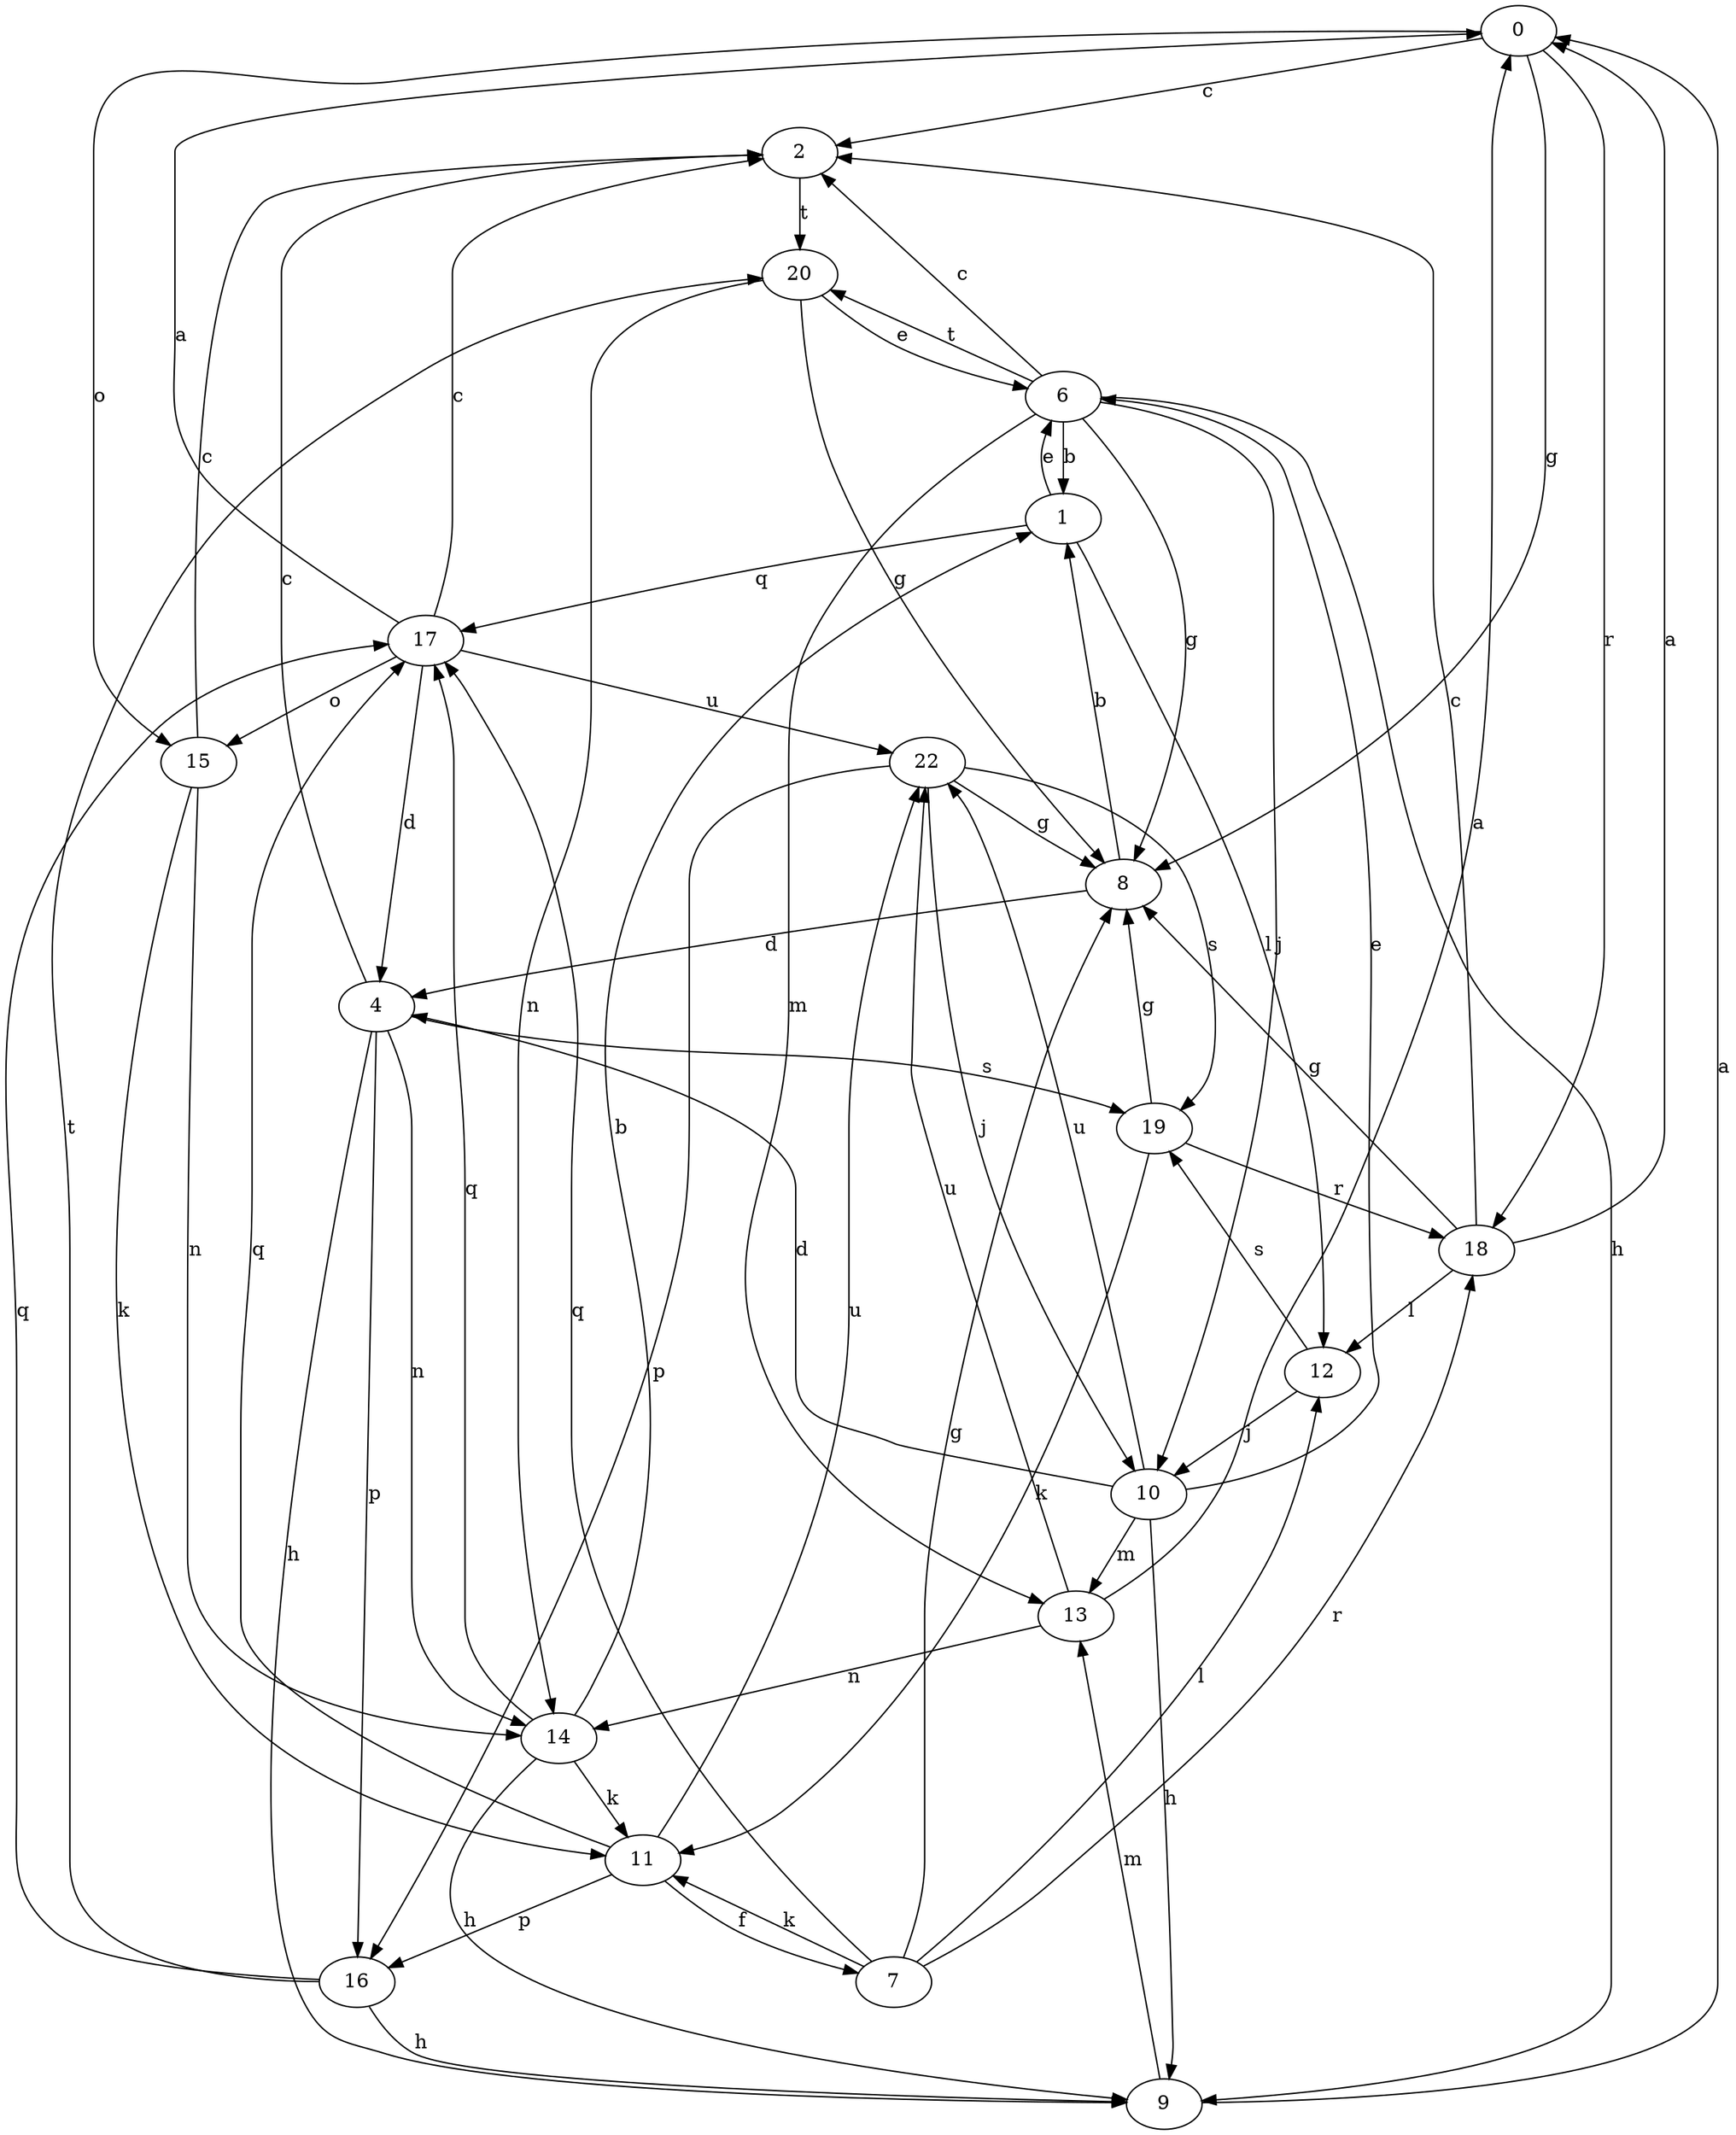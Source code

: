 strict digraph  {
0;
1;
2;
4;
6;
7;
8;
9;
10;
11;
12;
13;
14;
15;
16;
17;
18;
19;
20;
22;
0 -> 2  [label=c];
0 -> 8  [label=g];
0 -> 15  [label=o];
0 -> 18  [label=r];
1 -> 6  [label=e];
1 -> 12  [label=l];
1 -> 17  [label=q];
2 -> 20  [label=t];
4 -> 2  [label=c];
4 -> 9  [label=h];
4 -> 14  [label=n];
4 -> 16  [label=p];
4 -> 19  [label=s];
6 -> 1  [label=b];
6 -> 2  [label=c];
6 -> 8  [label=g];
6 -> 9  [label=h];
6 -> 10  [label=j];
6 -> 13  [label=m];
6 -> 20  [label=t];
7 -> 8  [label=g];
7 -> 11  [label=k];
7 -> 12  [label=l];
7 -> 17  [label=q];
7 -> 18  [label=r];
8 -> 1  [label=b];
8 -> 4  [label=d];
9 -> 0  [label=a];
9 -> 13  [label=m];
10 -> 4  [label=d];
10 -> 6  [label=e];
10 -> 9  [label=h];
10 -> 13  [label=m];
10 -> 22  [label=u];
11 -> 7  [label=f];
11 -> 16  [label=p];
11 -> 17  [label=q];
11 -> 22  [label=u];
12 -> 10  [label=j];
12 -> 19  [label=s];
13 -> 0  [label=a];
13 -> 14  [label=n];
13 -> 22  [label=u];
14 -> 1  [label=b];
14 -> 9  [label=h];
14 -> 11  [label=k];
14 -> 17  [label=q];
15 -> 2  [label=c];
15 -> 11  [label=k];
15 -> 14  [label=n];
16 -> 9  [label=h];
16 -> 17  [label=q];
16 -> 20  [label=t];
17 -> 0  [label=a];
17 -> 2  [label=c];
17 -> 4  [label=d];
17 -> 15  [label=o];
17 -> 22  [label=u];
18 -> 0  [label=a];
18 -> 2  [label=c];
18 -> 8  [label=g];
18 -> 12  [label=l];
19 -> 8  [label=g];
19 -> 11  [label=k];
19 -> 18  [label=r];
20 -> 6  [label=e];
20 -> 8  [label=g];
20 -> 14  [label=n];
22 -> 8  [label=g];
22 -> 10  [label=j];
22 -> 16  [label=p];
22 -> 19  [label=s];
}
